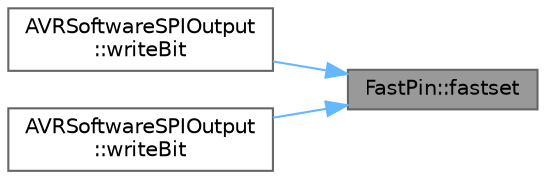 digraph "FastPin::fastset"
{
 // LATEX_PDF_SIZE
  bgcolor="transparent";
  edge [fontname=Helvetica,fontsize=10,labelfontname=Helvetica,labelfontsize=10];
  node [fontname=Helvetica,fontsize=10,shape=box,height=0.2,width=0.4];
  rankdir="RL";
  Node1 [id="Node000001",label="FastPin::fastset",height=0.2,width=0.4,color="gray40", fillcolor="grey60", style="filled", fontcolor="black",tooltip="Set the state of a port."];
  Node1 -> Node2 [id="edge1_Node000001_Node000002",dir="back",color="steelblue1",style="solid",tooltip=" "];
  Node2 [id="Node000002",label="AVRSoftwareSPIOutput\l::writeBit",height=0.2,width=0.4,color="grey40", fillcolor="white", style="filled",URL="$dc/d57/class_a_v_r_software_s_p_i_output_aa56bb71129c578ab2439b12c4605380f.html#aa56bb71129c578ab2439b12c4605380f",tooltip="The version of writeBit() to use when clock and data are on separate pins with precomputed values for..."];
  Node1 -> Node3 [id="edge2_Node000001_Node000003",dir="back",color="steelblue1",style="solid",tooltip=" "];
  Node3 [id="Node000003",label="AVRSoftwareSPIOutput\l::writeBit",height=0.2,width=0.4,color="grey40", fillcolor="white", style="filled",URL="$dc/d57/class_a_v_r_software_s_p_i_output_a4c5578242dfaf8d6713ec432d6985187.html#a4c5578242dfaf8d6713ec432d6985187",tooltip="The version of writeBit() to use when clock and data are on the same port with precomputed values for..."];
}
